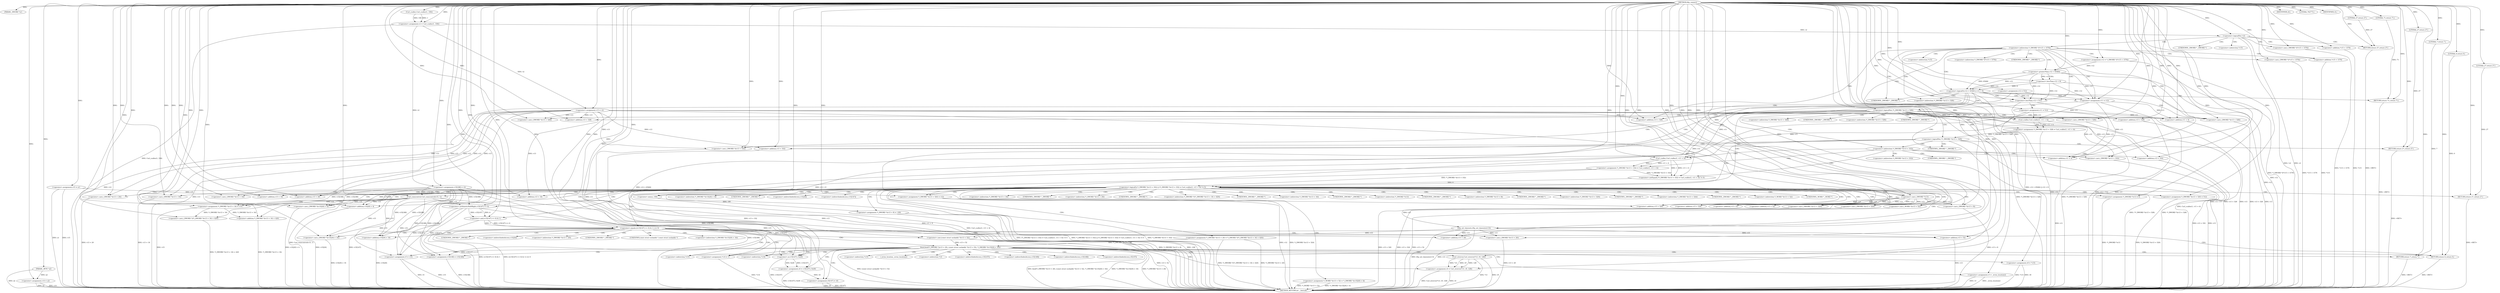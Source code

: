 digraph tftp_connect {  
"1000113" [label = "(METHOD,tftp_connect)" ]
"1000411" [label = "(METHOD_RETURN,int __fastcall)" ]
"1000114" [label = "(PARAM,_DWORD *a1)" ]
"1000115" [label = "(PARAM,_BYTE *a2)" ]
"1000129" [label = "(<operator>.assignment,v15 = a1)" ]
"1000132" [label = "(<operator>.assignment,v14 = a2)" ]
"1000135" [label = "(<operator>.assignment,v12 = 512)" ]
"1000138" [label = "(<operator>.assignment,v2 = Curl_ccalloc(1, 336))" ]
"1000140" [label = "(Curl_ccalloc,Curl_ccalloc(1, 336))" ]
"1000143" [label = "(<operator>.assignment,v15[188] = v2)" ]
"1000148" [label = "(<operator>.assignment,v13 = v2)" ]
"1000152" [label = "(<operator>.logicalNot,!v2)" ]
"1000154" [label = "(RETURN,return 27;,return 27;)" ]
"1000155" [label = "(LITERAL,27,return 27;)" ]
"1000158" [label = "(<operator>.cast,(_DWORD *)(*v15 + 1576))" ]
"1000160" [label = "(<operator>.addition,*v15 + 1576)" ]
"1000165" [label = "(<operator>.assignment,v12 = *(_DWORD *)(*v15 + 1576))" ]
"1000168" [label = "(<operator>.cast,(_DWORD *)(*v15 + 1576))" ]
"1000170" [label = "(<operator>.addition,*v15 + 1576)" ]
"1000175" [label = "(<operator>.logicalOr,v12 > 65464 || v12 < 8)" ]
"1000176" [label = "(<operator>.greaterThan,v12 > 65464)" ]
"1000179" [label = "(<operator>.lessThan,v12 < 8)" ]
"1000182" [label = "(RETURN,return 71;,return 71;)" ]
"1000183" [label = "(LITERAL,71,return 71;)" ]
"1000184" [label = "(<operator>.assignment,v11 = v12)" ]
"1000188" [label = "(<operator>.lessThan,v12 < 512)" ]
"1000191" [label = "(<operator>.assignment,v11 = 512)" ]
"1000195" [label = "(<operator>.logicalNot,!*(_DWORD *)(v13 + 328))" ]
"1000197" [label = "(<operator>.cast,(_DWORD *)(v13 + 328))" ]
"1000199" [label = "(<operator>.addition,v13 + 328)" ]
"1000203" [label = "(<operator>.assignment,*(_DWORD *)(v13 + 328) = Curl_ccalloc(1, v11 + 4))" ]
"1000205" [label = "(<operator>.cast,(_DWORD *)(v13 + 328))" ]
"1000207" [label = "(<operator>.addition,v13 + 328)" ]
"1000210" [label = "(Curl_ccalloc,Curl_ccalloc(1, v11 + 4))" ]
"1000212" [label = "(<operator>.addition,v11 + 4)" ]
"1000216" [label = "(<operator>.logicalNot,!*(_DWORD *)(v13 + 328))" ]
"1000218" [label = "(<operator>.cast,(_DWORD *)(v13 + 328))" ]
"1000220" [label = "(<operator>.addition,v13 + 328)" ]
"1000223" [label = "(RETURN,return 27;,return 27;)" ]
"1000224" [label = "(LITERAL,27,return 27;)" ]
"1000226" [label = "(<operator>.logicalOr,*(_DWORD *)(v13 + 332) || (*(_DWORD *)(v13 + 332) = Curl_ccalloc(1, v11 + 4)) != 0)" ]
"1000228" [label = "(<operator>.cast,(_DWORD *)(v13 + 332))" ]
"1000230" [label = "(<operator>.addition,v13 + 332)" ]
"1000233" [label = "(<operator>.notEquals,(*(_DWORD *)(v13 + 332) = Curl_ccalloc(1, v11 + 4)) != 0)" ]
"1000234" [label = "(<operator>.assignment,*(_DWORD *)(v13 + 332) = Curl_ccalloc(1, v11 + 4))" ]
"1000236" [label = "(<operator>.cast,(_DWORD *)(v13 + 332))" ]
"1000238" [label = "(<operator>.addition,v13 + 332)" ]
"1000241" [label = "(Curl_ccalloc,Curl_ccalloc(1, v11 + 4))" ]
"1000243" [label = "(<operator>.addition,v11 + 4)" ]
"1000248" [label = "(Curl_conncontrol,Curl_conncontrol(v15, 1))" ]
"1000251" [label = "(<operator>.assignment,*(_DWORD *)(v13 + 16) = v15)" ]
"1000253" [label = "(<operator>.cast,(_DWORD *)(v13 + 16))" ]
"1000255" [label = "(<operator>.addition,v13 + 16)" ]
"1000259" [label = "(<operator>.assignment,*(_DWORD *)(v13 + 20) = *(_DWORD *)(*(_DWORD *)(v13 + 16) + 420))" ]
"1000261" [label = "(<operator>.cast,(_DWORD *)(v13 + 20))" ]
"1000263" [label = "(<operator>.addition,v13 + 20)" ]
"1000267" [label = "(<operator>.cast,(_DWORD *)(*(_DWORD *)(v13 + 16) + 420))" ]
"1000269" [label = "(<operator>.addition,*(_DWORD *)(v13 + 16) + 420)" ]
"1000271" [label = "(<operator>.cast,(_DWORD *)(v13 + 16))" ]
"1000273" [label = "(<operator>.addition,v13 + 16)" ]
"1000277" [label = "(<operator>.assignment,*(_DWORD *)v13 = 0)" ]
"1000279" [label = "(<operator>.cast,(_DWORD *)v13)" ]
"1000283" [label = "(<operator>.assignment,*(_DWORD *)(v13 + 8) = -100)" ]
"1000285" [label = "(<operator>.cast,(_DWORD *)(v13 + 8))" ]
"1000287" [label = "(<operator>.addition,v13 + 8)" ]
"1000290" [label = "(<operator>.minus,-100)" ]
"1000292" [label = "(<operator>.assignment,*(_DWORD *)(v13 + 320) = 512)" ]
"1000294" [label = "(<operator>.cast,(_DWORD *)(v13 + 320))" ]
"1000296" [label = "(<operator>.addition,v13 + 320)" ]
"1000300" [label = "(<operator>.assignment,*(_DWORD *)(v13 + 324) = v12)" ]
"1000302" [label = "(<operator>.cast,(_DWORD *)(v13 + 324))" ]
"1000304" [label = "(<operator>.addition,v13 + 324)" ]
"1000308" [label = "(<operator>.assignment,*(_WORD *)(v13 + 52) = *(_DWORD *)(v15[20] + 4))" ]
"1000310" [label = "(<operator>.cast,(_WORD *)(v13 + 52))" ]
"1000312" [label = "(<operator>.addition,v13 + 52)" ]
"1000316" [label = "(<operator>.cast,(_DWORD *)(v15[20] + 4))" ]
"1000318" [label = "(<operator>.addition,v15[20] + 4)" ]
"1000323" [label = "(tftp_set_timeouts,tftp_set_timeouts(v13))" ]
"1000326" [label = "(<operator>.equals,((v15[147] >> 6) & 1) == 0)" ]
"1000327" [label = "(<operator>.and,(v15[147] >> 6) & 1)" ]
"1000328" [label = "(<operator>.arithmeticShiftRight,v15[147] >> 6)" ]
"1000337" [label = "(bind,bind(*(_DWORD *)(v13 + 20), (const struct sockaddr *)(v13 + 52), *(_DWORD *)(v15[20] + 16)))" ]
"1000339" [label = "(<operator>.cast,(_DWORD *)(v13 + 20))" ]
"1000341" [label = "(<operator>.addition,v13 + 20)" ]
"1000344" [label = "(<operator>.cast,(const struct sockaddr *)(v13 + 52))" ]
"1000346" [label = "(<operator>.addition,v13 + 52)" ]
"1000350" [label = "(<operator>.cast,(_DWORD *)(v15[20] + 16))" ]
"1000352" [label = "(<operator>.addition,v15[20] + 16)" ]
"1000358" [label = "(<operator>.assignment,v8 = *v15)" ]
"1000362" [label = "(<operator>.assignment,v3 = _errno_location())" ]
"1000365" [label = "(<operator>.assignment,v4 = Curl_strerror(*v3, v9, 128))" ]
"1000367" [label = "(Curl_strerror,Curl_strerror(*v3, v9, 128))" ]
"1000373" [label = "(IDENTIFIER,v8,)" ]
"1000375" [label = "(LITERAL,762773,)" ]
"1000376" [label = "(IDENTIFIER,v4,)" ]
"1000377" [label = "(RETURN,return 7;,return 7;)" ]
"1000378" [label = "(LITERAL,7,return 7;)" ]
"1000379" [label = "(<operator>.assignment,v5 = v15)" ]
"1000382" [label = "(<operator>.assignment,v6 = v15[147] | 0x40)" ]
"1000384" [label = "(<operator>.or,v15[147] | 0x40)" ]
"1000389" [label = "(<operator>.assignment,v15[148] = v15[148])" ]
"1000396" [label = "(<operator>.assignment,v5[147] = v6)" ]
"1000403" [label = "(<operator>.assignment,*v14 = 1)" ]
"1000407" [label = "(RETURN,return 0;,return 0;)" ]
"1000408" [label = "(LITERAL,0,return 0;)" ]
"1000409" [label = "(RETURN,return 27;,return 27;)" ]
"1000410" [label = "(LITERAL,27,return 27;)" ]
"1000157" [label = "(<operator>.indirection,*(_DWORD *)(*v15 + 1576))" ]
"1000159" [label = "(UNKNOWN,_DWORD *,_DWORD *)" ]
"1000161" [label = "(<operator>.indirection,*v15)" ]
"1000167" [label = "(<operator>.indirection,*(_DWORD *)(*v15 + 1576))" ]
"1000169" [label = "(UNKNOWN,_DWORD *,_DWORD *)" ]
"1000171" [label = "(<operator>.indirection,*v15)" ]
"1000196" [label = "(<operator>.indirection,*(_DWORD *)(v13 + 328))" ]
"1000198" [label = "(UNKNOWN,_DWORD *,_DWORD *)" ]
"1000204" [label = "(<operator>.indirection,*(_DWORD *)(v13 + 328))" ]
"1000206" [label = "(UNKNOWN,_DWORD *,_DWORD *)" ]
"1000217" [label = "(<operator>.indirection,*(_DWORD *)(v13 + 328))" ]
"1000219" [label = "(UNKNOWN,_DWORD *,_DWORD *)" ]
"1000227" [label = "(<operator>.indirection,*(_DWORD *)(v13 + 332))" ]
"1000229" [label = "(UNKNOWN,_DWORD *,_DWORD *)" ]
"1000235" [label = "(<operator>.indirection,*(_DWORD *)(v13 + 332))" ]
"1000237" [label = "(UNKNOWN,_DWORD *,_DWORD *)" ]
"1000252" [label = "(<operator>.indirection,*(_DWORD *)(v13 + 16))" ]
"1000254" [label = "(UNKNOWN,_DWORD *,_DWORD *)" ]
"1000260" [label = "(<operator>.indirection,*(_DWORD *)(v13 + 20))" ]
"1000262" [label = "(UNKNOWN,_DWORD *,_DWORD *)" ]
"1000266" [label = "(<operator>.indirection,*(_DWORD *)(*(_DWORD *)(v13 + 16) + 420))" ]
"1000268" [label = "(UNKNOWN,_DWORD *,_DWORD *)" ]
"1000270" [label = "(<operator>.indirection,*(_DWORD *)(v13 + 16))" ]
"1000272" [label = "(UNKNOWN,_DWORD *,_DWORD *)" ]
"1000278" [label = "(<operator>.indirection,*(_DWORD *)v13)" ]
"1000280" [label = "(UNKNOWN,_DWORD *,_DWORD *)" ]
"1000284" [label = "(<operator>.indirection,*(_DWORD *)(v13 + 8))" ]
"1000286" [label = "(UNKNOWN,_DWORD *,_DWORD *)" ]
"1000293" [label = "(<operator>.indirection,*(_DWORD *)(v13 + 320))" ]
"1000295" [label = "(UNKNOWN,_DWORD *,_DWORD *)" ]
"1000301" [label = "(<operator>.indirection,*(_DWORD *)(v13 + 324))" ]
"1000303" [label = "(UNKNOWN,_DWORD *,_DWORD *)" ]
"1000309" [label = "(<operator>.indirection,*(_WORD *)(v13 + 52))" ]
"1000311" [label = "(UNKNOWN,_WORD *,_WORD *)" ]
"1000315" [label = "(<operator>.indirection,*(_DWORD *)(v15[20] + 4))" ]
"1000317" [label = "(UNKNOWN,_DWORD *,_DWORD *)" ]
"1000319" [label = "(<operator>.indirectIndexAccess,v15[20])" ]
"1000329" [label = "(<operator>.indirectIndexAccess,v15[147])" ]
"1000338" [label = "(<operator>.indirection,*(_DWORD *)(v13 + 20))" ]
"1000340" [label = "(UNKNOWN,_DWORD *,_DWORD *)" ]
"1000345" [label = "(UNKNOWN,const struct sockaddr *,const struct sockaddr *)" ]
"1000349" [label = "(<operator>.indirection,*(_DWORD *)(v15[20] + 16))" ]
"1000351" [label = "(UNKNOWN,_DWORD *,_DWORD *)" ]
"1000353" [label = "(<operator>.indirectIndexAccess,v15[20])" ]
"1000360" [label = "(<operator>.indirection,*v15)" ]
"1000364" [label = "(_errno_location,_errno_location())" ]
"1000368" [label = "(<operator>.indirection,*v3)" ]
"1000385" [label = "(<operator>.indirectIndexAccess,v15[147])" ]
"1000390" [label = "(<operator>.indirectIndexAccess,v15[148])" ]
"1000393" [label = "(<operator>.indirectIndexAccess,v15[148])" ]
"1000397" [label = "(<operator>.indirectIndexAccess,v5[147])" ]
"1000401" [label = "(<operator>.indirection,*v15)" ]
"1000404" [label = "(<operator>.indirection,*v14)" ]
  "1000377" -> "1000411"  [ label = "DDG: <RET>"] 
  "1000409" -> "1000411"  [ label = "DDG: <RET>"] 
  "1000223" -> "1000411"  [ label = "DDG: <RET>"] 
  "1000407" -> "1000411"  [ label = "DDG: <RET>"] 
  "1000182" -> "1000411"  [ label = "DDG: <RET>"] 
  "1000154" -> "1000411"  [ label = "DDG: <RET>"] 
  "1000210" -> "1000411"  [ label = "DDG: v11 + 4"] 
  "1000259" -> "1000411"  [ label = "DDG: *(_DWORD *)(v13 + 20)"] 
  "1000326" -> "1000411"  [ label = "DDG: (v15[147] >> 6) & 1"] 
  "1000165" -> "1000411"  [ label = "DDG: *(_DWORD *)(*v15 + 1576)"] 
  "1000143" -> "1000411"  [ label = "DDG: v15[188]"] 
  "1000135" -> "1000411"  [ label = "DDG: v12"] 
  "1000241" -> "1000411"  [ label = "DDG: v11 + 4"] 
  "1000160" -> "1000411"  [ label = "DDG: *v15"] 
  "1000300" -> "1000411"  [ label = "DDG: v12"] 
  "1000197" -> "1000411"  [ label = "DDG: v13 + 328"] 
  "1000350" -> "1000411"  [ label = "DDG: v15[20] + 16"] 
  "1000188" -> "1000411"  [ label = "DDG: v12"] 
  "1000238" -> "1000411"  [ label = "DDG: v13"] 
  "1000243" -> "1000411"  [ label = "DDG: v11"] 
  "1000337" -> "1000411"  [ label = "DDG: (const struct sockaddr *)(v13 + 52)"] 
  "1000352" -> "1000411"  [ label = "DDG: v15[20]"] 
  "1000318" -> "1000411"  [ label = "DDG: v15[20]"] 
  "1000267" -> "1000411"  [ label = "DDG: *(_DWORD *)(v13 + 16) + 420"] 
  "1000226" -> "1000411"  [ label = "DDG: (*(_DWORD *)(v13 + 332) = Curl_ccalloc(1, v11 + 4)) != 0"] 
  "1000337" -> "1000411"  [ label = "DDG: bind(*(_DWORD *)(v13 + 20), (const struct sockaddr *)(v13 + 52), *(_DWORD *)(v15[20] + 16))"] 
  "1000251" -> "1000411"  [ label = "DDG: v15"] 
  "1000212" -> "1000411"  [ label = "DDG: v11"] 
  "1000228" -> "1000411"  [ label = "DDG: v13 + 332"] 
  "1000323" -> "1000411"  [ label = "DDG: tftp_set_timeouts(v13)"] 
  "1000362" -> "1000411"  [ label = "DDG: _errno_location()"] 
  "1000216" -> "1000411"  [ label = "DDG: *(_DWORD *)(v13 + 328)"] 
  "1000389" -> "1000411"  [ label = "DDG: v15[148]"] 
  "1000283" -> "1000411"  [ label = "DDG: -100"] 
  "1000220" -> "1000411"  [ label = "DDG: v13"] 
  "1000379" -> "1000411"  [ label = "DDG: v5"] 
  "1000152" -> "1000411"  [ label = "DDG: !v2"] 
  "1000132" -> "1000411"  [ label = "DDG: a2"] 
  "1000129" -> "1000411"  [ label = "DDG: v15"] 
  "1000294" -> "1000411"  [ label = "DDG: v13 + 320"] 
  "1000382" -> "1000411"  [ label = "DDG: v15[147] | 0x40"] 
  "1000218" -> "1000411"  [ label = "DDG: v13 + 328"] 
  "1000300" -> "1000411"  [ label = "DDG: *(_DWORD *)(v13 + 324)"] 
  "1000367" -> "1000411"  [ label = "DDG: v9"] 
  "1000269" -> "1000411"  [ label = "DDG: *(_DWORD *)(v13 + 16)"] 
  "1000259" -> "1000411"  [ label = "DDG: *(_DWORD *)(*(_DWORD *)(v13 + 16) + 420)"] 
  "1000396" -> "1000411"  [ label = "DDG: v6"] 
  "1000226" -> "1000411"  [ label = "DDG: *(_DWORD *)(v13 + 332) || (*(_DWORD *)(v13 + 332) = Curl_ccalloc(1, v11 + 4)) != 0"] 
  "1000234" -> "1000411"  [ label = "DDG: Curl_ccalloc(1, v11 + 4)"] 
  "1000132" -> "1000411"  [ label = "DDG: v14"] 
  "1000226" -> "1000411"  [ label = "DDG: *(_DWORD *)(v13 + 332)"] 
  "1000152" -> "1000411"  [ label = "DDG: v2"] 
  "1000367" -> "1000411"  [ label = "DDG: *v3"] 
  "1000339" -> "1000411"  [ label = "DDG: v13 + 20"] 
  "1000148" -> "1000411"  [ label = "DDG: v13"] 
  "1000179" -> "1000411"  [ label = "DDG: v12"] 
  "1000384" -> "1000411"  [ label = "DDG: v15[147]"] 
  "1000115" -> "1000411"  [ label = "DDG: a2"] 
  "1000261" -> "1000411"  [ label = "DDG: v13 + 20"] 
  "1000302" -> "1000411"  [ label = "DDG: v13 + 324"] 
  "1000344" -> "1000411"  [ label = "DDG: v13 + 52"] 
  "1000365" -> "1000411"  [ label = "DDG: Curl_strerror(*v3, v9, 128)"] 
  "1000292" -> "1000411"  [ label = "DDG: *(_DWORD *)(v13 + 320)"] 
  "1000184" -> "1000411"  [ label = "DDG: v11"] 
  "1000358" -> "1000411"  [ label = "DDG: v8"] 
  "1000129" -> "1000411"  [ label = "DDG: a1"] 
  "1000248" -> "1000411"  [ label = "DDG: Curl_conncontrol(v15, 1)"] 
  "1000168" -> "1000411"  [ label = "DDG: *v15 + 1576"] 
  "1000365" -> "1000411"  [ label = "DDG: v4"] 
  "1000230" -> "1000411"  [ label = "DDG: v13"] 
  "1000285" -> "1000411"  [ label = "DDG: v13 + 8"] 
  "1000337" -> "1000411"  [ label = "DDG: *(_DWORD *)(v15[20] + 16)"] 
  "1000170" -> "1000411"  [ label = "DDG: *v15"] 
  "1000188" -> "1000411"  [ label = "DDG: v12 < 512"] 
  "1000308" -> "1000411"  [ label = "DDG: *(_DWORD *)(v15[20] + 4)"] 
  "1000403" -> "1000411"  [ label = "DDG: *v14"] 
  "1000191" -> "1000411"  [ label = "DDG: v11"] 
  "1000327" -> "1000411"  [ label = "DDG: v15[147] >> 6"] 
  "1000328" -> "1000411"  [ label = "DDG: v15[147]"] 
  "1000271" -> "1000411"  [ label = "DDG: v13 + 16"] 
  "1000176" -> "1000411"  [ label = "DDG: v12"] 
  "1000175" -> "1000411"  [ label = "DDG: v12 > 65464"] 
  "1000195" -> "1000411"  [ label = "DDG: *(_DWORD *)(v13 + 328)"] 
  "1000175" -> "1000411"  [ label = "DDG: v12 < 8"] 
  "1000346" -> "1000411"  [ label = "DDG: v13"] 
  "1000138" -> "1000411"  [ label = "DDG: Curl_ccalloc(1, 336)"] 
  "1000277" -> "1000411"  [ label = "DDG: *(_DWORD *)v13"] 
  "1000362" -> "1000411"  [ label = "DDG: v3"] 
  "1000216" -> "1000411"  [ label = "DDG: !*(_DWORD *)(v13 + 328)"] 
  "1000396" -> "1000411"  [ label = "DDG: v5[147]"] 
  "1000203" -> "1000411"  [ label = "DDG: Curl_ccalloc(1, v11 + 4)"] 
  "1000283" -> "1000411"  [ label = "DDG: *(_DWORD *)(v13 + 8)"] 
  "1000236" -> "1000411"  [ label = "DDG: v13 + 332"] 
  "1000158" -> "1000411"  [ label = "DDG: *v15 + 1576"] 
  "1000308" -> "1000411"  [ label = "DDG: *(_WORD *)(v13 + 52)"] 
  "1000195" -> "1000411"  [ label = "DDG: !*(_DWORD *)(v13 + 328)"] 
  "1000316" -> "1000411"  [ label = "DDG: v15[20] + 4"] 
  "1000175" -> "1000411"  [ label = "DDG: v12 > 65464 || v12 < 8"] 
  "1000326" -> "1000411"  [ label = "DDG: ((v15[147] >> 6) & 1) == 0"] 
  "1000379" -> "1000411"  [ label = "DDG: v15"] 
  "1000323" -> "1000411"  [ label = "DDG: v13"] 
  "1000337" -> "1000411"  [ label = "DDG: *(_DWORD *)(v13 + 20)"] 
  "1000310" -> "1000411"  [ label = "DDG: v13 + 52"] 
  "1000358" -> "1000411"  [ label = "DDG: *v15"] 
  "1000113" -> "1000114"  [ label = "DDG: "] 
  "1000113" -> "1000115"  [ label = "DDG: "] 
  "1000113" -> "1000129"  [ label = "DDG: "] 
  "1000115" -> "1000132"  [ label = "DDG: a2"] 
  "1000113" -> "1000132"  [ label = "DDG: "] 
  "1000113" -> "1000135"  [ label = "DDG: "] 
  "1000140" -> "1000138"  [ label = "DDG: 1"] 
  "1000140" -> "1000138"  [ label = "DDG: 336"] 
  "1000113" -> "1000138"  [ label = "DDG: "] 
  "1000113" -> "1000140"  [ label = "DDG: "] 
  "1000138" -> "1000143"  [ label = "DDG: v2"] 
  "1000113" -> "1000143"  [ label = "DDG: "] 
  "1000113" -> "1000148"  [ label = "DDG: "] 
  "1000138" -> "1000148"  [ label = "DDG: v2"] 
  "1000113" -> "1000152"  [ label = "DDG: "] 
  "1000138" -> "1000152"  [ label = "DDG: v2"] 
  "1000155" -> "1000154"  [ label = "DDG: 27"] 
  "1000113" -> "1000154"  [ label = "DDG: "] 
  "1000113" -> "1000155"  [ label = "DDG: "] 
  "1000113" -> "1000158"  [ label = "DDG: "] 
  "1000113" -> "1000160"  [ label = "DDG: "] 
  "1000113" -> "1000165"  [ label = "DDG: "] 
  "1000113" -> "1000168"  [ label = "DDG: "] 
  "1000113" -> "1000170"  [ label = "DDG: "] 
  "1000176" -> "1000175"  [ label = "DDG: v12"] 
  "1000176" -> "1000175"  [ label = "DDG: 65464"] 
  "1000165" -> "1000176"  [ label = "DDG: v12"] 
  "1000113" -> "1000176"  [ label = "DDG: "] 
  "1000179" -> "1000175"  [ label = "DDG: v12"] 
  "1000179" -> "1000175"  [ label = "DDG: 8"] 
  "1000176" -> "1000179"  [ label = "DDG: v12"] 
  "1000113" -> "1000179"  [ label = "DDG: "] 
  "1000183" -> "1000182"  [ label = "DDG: 71"] 
  "1000113" -> "1000182"  [ label = "DDG: "] 
  "1000113" -> "1000183"  [ label = "DDG: "] 
  "1000135" -> "1000184"  [ label = "DDG: v12"] 
  "1000179" -> "1000184"  [ label = "DDG: v12"] 
  "1000176" -> "1000184"  [ label = "DDG: v12"] 
  "1000113" -> "1000184"  [ label = "DDG: "] 
  "1000113" -> "1000188"  [ label = "DDG: "] 
  "1000135" -> "1000188"  [ label = "DDG: v12"] 
  "1000179" -> "1000188"  [ label = "DDG: v12"] 
  "1000176" -> "1000188"  [ label = "DDG: v12"] 
  "1000113" -> "1000191"  [ label = "DDG: "] 
  "1000148" -> "1000197"  [ label = "DDG: v13"] 
  "1000113" -> "1000197"  [ label = "DDG: "] 
  "1000148" -> "1000199"  [ label = "DDG: v13"] 
  "1000113" -> "1000199"  [ label = "DDG: "] 
  "1000210" -> "1000203"  [ label = "DDG: 1"] 
  "1000210" -> "1000203"  [ label = "DDG: v11 + 4"] 
  "1000113" -> "1000205"  [ label = "DDG: "] 
  "1000148" -> "1000205"  [ label = "DDG: v13"] 
  "1000113" -> "1000207"  [ label = "DDG: "] 
  "1000148" -> "1000207"  [ label = "DDG: v13"] 
  "1000113" -> "1000210"  [ label = "DDG: "] 
  "1000184" -> "1000210"  [ label = "DDG: v11"] 
  "1000191" -> "1000210"  [ label = "DDG: v11"] 
  "1000184" -> "1000212"  [ label = "DDG: v11"] 
  "1000191" -> "1000212"  [ label = "DDG: v11"] 
  "1000113" -> "1000212"  [ label = "DDG: "] 
  "1000203" -> "1000216"  [ label = "DDG: *(_DWORD *)(v13 + 328)"] 
  "1000113" -> "1000218"  [ label = "DDG: "] 
  "1000148" -> "1000218"  [ label = "DDG: v13"] 
  "1000113" -> "1000220"  [ label = "DDG: "] 
  "1000148" -> "1000220"  [ label = "DDG: v13"] 
  "1000224" -> "1000223"  [ label = "DDG: 27"] 
  "1000113" -> "1000223"  [ label = "DDG: "] 
  "1000113" -> "1000224"  [ label = "DDG: "] 
  "1000234" -> "1000226"  [ label = "DDG: *(_DWORD *)(v13 + 332)"] 
  "1000113" -> "1000228"  [ label = "DDG: "] 
  "1000148" -> "1000228"  [ label = "DDG: v13"] 
  "1000113" -> "1000230"  [ label = "DDG: "] 
  "1000148" -> "1000230"  [ label = "DDG: v13"] 
  "1000233" -> "1000226"  [ label = "DDG: 0"] 
  "1000234" -> "1000233"  [ label = "DDG: *(_DWORD *)(v13 + 332)"] 
  "1000241" -> "1000233"  [ label = "DDG: 1"] 
  "1000241" -> "1000233"  [ label = "DDG: v11 + 4"] 
  "1000113" -> "1000236"  [ label = "DDG: "] 
  "1000148" -> "1000236"  [ label = "DDG: v13"] 
  "1000113" -> "1000238"  [ label = "DDG: "] 
  "1000148" -> "1000238"  [ label = "DDG: v13"] 
  "1000241" -> "1000234"  [ label = "DDG: 1"] 
  "1000241" -> "1000234"  [ label = "DDG: v11 + 4"] 
  "1000113" -> "1000241"  [ label = "DDG: "] 
  "1000184" -> "1000241"  [ label = "DDG: v11"] 
  "1000191" -> "1000241"  [ label = "DDG: v11"] 
  "1000184" -> "1000243"  [ label = "DDG: v11"] 
  "1000191" -> "1000243"  [ label = "DDG: v11"] 
  "1000113" -> "1000243"  [ label = "DDG: "] 
  "1000113" -> "1000233"  [ label = "DDG: "] 
  "1000143" -> "1000248"  [ label = "DDG: v15[188]"] 
  "1000129" -> "1000248"  [ label = "DDG: v15"] 
  "1000113" -> "1000248"  [ label = "DDG: "] 
  "1000143" -> "1000251"  [ label = "DDG: v15[188]"] 
  "1000248" -> "1000251"  [ label = "DDG: v15"] 
  "1000113" -> "1000251"  [ label = "DDG: "] 
  "1000113" -> "1000253"  [ label = "DDG: "] 
  "1000148" -> "1000253"  [ label = "DDG: v13"] 
  "1000113" -> "1000255"  [ label = "DDG: "] 
  "1000148" -> "1000255"  [ label = "DDG: v13"] 
  "1000113" -> "1000261"  [ label = "DDG: "] 
  "1000148" -> "1000261"  [ label = "DDG: v13"] 
  "1000113" -> "1000263"  [ label = "DDG: "] 
  "1000148" -> "1000263"  [ label = "DDG: v13"] 
  "1000251" -> "1000267"  [ label = "DDG: *(_DWORD *)(v13 + 16)"] 
  "1000113" -> "1000267"  [ label = "DDG: "] 
  "1000251" -> "1000269"  [ label = "DDG: *(_DWORD *)(v13 + 16)"] 
  "1000113" -> "1000271"  [ label = "DDG: "] 
  "1000148" -> "1000271"  [ label = "DDG: v13"] 
  "1000113" -> "1000273"  [ label = "DDG: "] 
  "1000148" -> "1000273"  [ label = "DDG: v13"] 
  "1000113" -> "1000269"  [ label = "DDG: "] 
  "1000113" -> "1000277"  [ label = "DDG: "] 
  "1000113" -> "1000279"  [ label = "DDG: "] 
  "1000148" -> "1000279"  [ label = "DDG: v13"] 
  "1000290" -> "1000283"  [ label = "DDG: 100"] 
  "1000279" -> "1000285"  [ label = "DDG: v13"] 
  "1000113" -> "1000285"  [ label = "DDG: "] 
  "1000279" -> "1000287"  [ label = "DDG: v13"] 
  "1000113" -> "1000287"  [ label = "DDG: "] 
  "1000113" -> "1000290"  [ label = "DDG: "] 
  "1000113" -> "1000292"  [ label = "DDG: "] 
  "1000113" -> "1000294"  [ label = "DDG: "] 
  "1000279" -> "1000294"  [ label = "DDG: v13"] 
  "1000113" -> "1000296"  [ label = "DDG: "] 
  "1000279" -> "1000296"  [ label = "DDG: v13"] 
  "1000188" -> "1000300"  [ label = "DDG: v12"] 
  "1000113" -> "1000300"  [ label = "DDG: "] 
  "1000113" -> "1000302"  [ label = "DDG: "] 
  "1000279" -> "1000302"  [ label = "DDG: v13"] 
  "1000113" -> "1000304"  [ label = "DDG: "] 
  "1000279" -> "1000304"  [ label = "DDG: v13"] 
  "1000113" -> "1000310"  [ label = "DDG: "] 
  "1000279" -> "1000310"  [ label = "DDG: v13"] 
  "1000113" -> "1000312"  [ label = "DDG: "] 
  "1000279" -> "1000312"  [ label = "DDG: v13"] 
  "1000143" -> "1000316"  [ label = "DDG: v15[188]"] 
  "1000248" -> "1000316"  [ label = "DDG: v15"] 
  "1000113" -> "1000316"  [ label = "DDG: "] 
  "1000143" -> "1000318"  [ label = "DDG: v15[188]"] 
  "1000248" -> "1000318"  [ label = "DDG: v15"] 
  "1000113" -> "1000318"  [ label = "DDG: "] 
  "1000113" -> "1000323"  [ label = "DDG: "] 
  "1000279" -> "1000323"  [ label = "DDG: v13"] 
  "1000327" -> "1000326"  [ label = "DDG: v15[147] >> 6"] 
  "1000327" -> "1000326"  [ label = "DDG: 1"] 
  "1000328" -> "1000327"  [ label = "DDG: v15[147]"] 
  "1000328" -> "1000327"  [ label = "DDG: 6"] 
  "1000143" -> "1000328"  [ label = "DDG: v15[188]"] 
  "1000248" -> "1000328"  [ label = "DDG: v15"] 
  "1000113" -> "1000328"  [ label = "DDG: "] 
  "1000113" -> "1000327"  [ label = "DDG: "] 
  "1000113" -> "1000326"  [ label = "DDG: "] 
  "1000259" -> "1000337"  [ label = "DDG: *(_DWORD *)(v13 + 20)"] 
  "1000323" -> "1000339"  [ label = "DDG: v13"] 
  "1000113" -> "1000339"  [ label = "DDG: "] 
  "1000323" -> "1000341"  [ label = "DDG: v13"] 
  "1000113" -> "1000341"  [ label = "DDG: "] 
  "1000344" -> "1000337"  [ label = "DDG: v13 + 52"] 
  "1000113" -> "1000344"  [ label = "DDG: "] 
  "1000323" -> "1000344"  [ label = "DDG: v13"] 
  "1000113" -> "1000346"  [ label = "DDG: "] 
  "1000323" -> "1000346"  [ label = "DDG: v13"] 
  "1000143" -> "1000350"  [ label = "DDG: v15[188]"] 
  "1000248" -> "1000350"  [ label = "DDG: v15"] 
  "1000113" -> "1000350"  [ label = "DDG: "] 
  "1000143" -> "1000352"  [ label = "DDG: v15[188]"] 
  "1000248" -> "1000352"  [ label = "DDG: v15"] 
  "1000113" -> "1000352"  [ label = "DDG: "] 
  "1000113" -> "1000358"  [ label = "DDG: "] 
  "1000113" -> "1000362"  [ label = "DDG: "] 
  "1000367" -> "1000365"  [ label = "DDG: *v3"] 
  "1000367" -> "1000365"  [ label = "DDG: v9"] 
  "1000367" -> "1000365"  [ label = "DDG: 128"] 
  "1000113" -> "1000365"  [ label = "DDG: "] 
  "1000113" -> "1000367"  [ label = "DDG: "] 
  "1000113" -> "1000373"  [ label = "DDG: "] 
  "1000113" -> "1000375"  [ label = "DDG: "] 
  "1000113" -> "1000376"  [ label = "DDG: "] 
  "1000378" -> "1000377"  [ label = "DDG: 7"] 
  "1000113" -> "1000377"  [ label = "DDG: "] 
  "1000113" -> "1000378"  [ label = "DDG: "] 
  "1000143" -> "1000379"  [ label = "DDG: v15[188]"] 
  "1000328" -> "1000379"  [ label = "DDG: v15[147]"] 
  "1000113" -> "1000379"  [ label = "DDG: "] 
  "1000248" -> "1000379"  [ label = "DDG: v15"] 
  "1000384" -> "1000382"  [ label = "DDG: v15[147]"] 
  "1000384" -> "1000382"  [ label = "DDG: 0x40"] 
  "1000113" -> "1000382"  [ label = "DDG: "] 
  "1000328" -> "1000384"  [ label = "DDG: v15[147]"] 
  "1000143" -> "1000384"  [ label = "DDG: v15[188]"] 
  "1000113" -> "1000384"  [ label = "DDG: "] 
  "1000248" -> "1000384"  [ label = "DDG: v15"] 
  "1000143" -> "1000389"  [ label = "DDG: v15[188]"] 
  "1000328" -> "1000389"  [ label = "DDG: v15[147]"] 
  "1000113" -> "1000389"  [ label = "DDG: "] 
  "1000248" -> "1000389"  [ label = "DDG: v15"] 
  "1000382" -> "1000396"  [ label = "DDG: v6"] 
  "1000113" -> "1000396"  [ label = "DDG: "] 
  "1000113" -> "1000403"  [ label = "DDG: "] 
  "1000408" -> "1000407"  [ label = "DDG: 0"] 
  "1000113" -> "1000407"  [ label = "DDG: "] 
  "1000113" -> "1000408"  [ label = "DDG: "] 
  "1000410" -> "1000409"  [ label = "DDG: 27"] 
  "1000113" -> "1000409"  [ label = "DDG: "] 
  "1000113" -> "1000410"  [ label = "DDG: "] 
  "1000152" -> "1000160"  [ label = "CDG: "] 
  "1000152" -> "1000159"  [ label = "CDG: "] 
  "1000152" -> "1000158"  [ label = "CDG: "] 
  "1000152" -> "1000157"  [ label = "CDG: "] 
  "1000152" -> "1000154"  [ label = "CDG: "] 
  "1000152" -> "1000161"  [ label = "CDG: "] 
  "1000157" -> "1000176"  [ label = "CDG: "] 
  "1000157" -> "1000175"  [ label = "CDG: "] 
  "1000157" -> "1000171"  [ label = "CDG: "] 
  "1000157" -> "1000170"  [ label = "CDG: "] 
  "1000157" -> "1000169"  [ label = "CDG: "] 
  "1000157" -> "1000168"  [ label = "CDG: "] 
  "1000157" -> "1000167"  [ label = "CDG: "] 
  "1000157" -> "1000165"  [ label = "CDG: "] 
  "1000157" -> "1000188"  [ label = "CDG: "] 
  "1000157" -> "1000184"  [ label = "CDG: "] 
  "1000157" -> "1000199"  [ label = "CDG: "] 
  "1000157" -> "1000198"  [ label = "CDG: "] 
  "1000157" -> "1000197"  [ label = "CDG: "] 
  "1000157" -> "1000196"  [ label = "CDG: "] 
  "1000157" -> "1000195"  [ label = "CDG: "] 
  "1000175" -> "1000188"  [ label = "CDG: "] 
  "1000175" -> "1000184"  [ label = "CDG: "] 
  "1000175" -> "1000182"  [ label = "CDG: "] 
  "1000175" -> "1000199"  [ label = "CDG: "] 
  "1000175" -> "1000198"  [ label = "CDG: "] 
  "1000175" -> "1000197"  [ label = "CDG: "] 
  "1000175" -> "1000196"  [ label = "CDG: "] 
  "1000175" -> "1000195"  [ label = "CDG: "] 
  "1000176" -> "1000179"  [ label = "CDG: "] 
  "1000188" -> "1000191"  [ label = "CDG: "] 
  "1000195" -> "1000207"  [ label = "CDG: "] 
  "1000195" -> "1000206"  [ label = "CDG: "] 
  "1000195" -> "1000205"  [ label = "CDG: "] 
  "1000195" -> "1000204"  [ label = "CDG: "] 
  "1000195" -> "1000203"  [ label = "CDG: "] 
  "1000195" -> "1000220"  [ label = "CDG: "] 
  "1000195" -> "1000219"  [ label = "CDG: "] 
  "1000195" -> "1000218"  [ label = "CDG: "] 
  "1000195" -> "1000217"  [ label = "CDG: "] 
  "1000195" -> "1000216"  [ label = "CDG: "] 
  "1000195" -> "1000212"  [ label = "CDG: "] 
  "1000195" -> "1000210"  [ label = "CDG: "] 
  "1000195" -> "1000230"  [ label = "CDG: "] 
  "1000195" -> "1000229"  [ label = "CDG: "] 
  "1000195" -> "1000228"  [ label = "CDG: "] 
  "1000195" -> "1000227"  [ label = "CDG: "] 
  "1000195" -> "1000226"  [ label = "CDG: "] 
  "1000216" -> "1000223"  [ label = "CDG: "] 
  "1000216" -> "1000230"  [ label = "CDG: "] 
  "1000216" -> "1000229"  [ label = "CDG: "] 
  "1000216" -> "1000228"  [ label = "CDG: "] 
  "1000216" -> "1000227"  [ label = "CDG: "] 
  "1000216" -> "1000226"  [ label = "CDG: "] 
  "1000226" -> "1000255"  [ label = "CDG: "] 
  "1000226" -> "1000254"  [ label = "CDG: "] 
  "1000226" -> "1000253"  [ label = "CDG: "] 
  "1000226" -> "1000252"  [ label = "CDG: "] 
  "1000226" -> "1000251"  [ label = "CDG: "] 
  "1000226" -> "1000248"  [ label = "CDG: "] 
  "1000226" -> "1000272"  [ label = "CDG: "] 
  "1000226" -> "1000271"  [ label = "CDG: "] 
  "1000226" -> "1000270"  [ label = "CDG: "] 
  "1000226" -> "1000269"  [ label = "CDG: "] 
  "1000226" -> "1000268"  [ label = "CDG: "] 
  "1000226" -> "1000267"  [ label = "CDG: "] 
  "1000226" -> "1000266"  [ label = "CDG: "] 
  "1000226" -> "1000263"  [ label = "CDG: "] 
  "1000226" -> "1000262"  [ label = "CDG: "] 
  "1000226" -> "1000261"  [ label = "CDG: "] 
  "1000226" -> "1000260"  [ label = "CDG: "] 
  "1000226" -> "1000259"  [ label = "CDG: "] 
  "1000226" -> "1000287"  [ label = "CDG: "] 
  "1000226" -> "1000286"  [ label = "CDG: "] 
  "1000226" -> "1000285"  [ label = "CDG: "] 
  "1000226" -> "1000284"  [ label = "CDG: "] 
  "1000226" -> "1000283"  [ label = "CDG: "] 
  "1000226" -> "1000280"  [ label = "CDG: "] 
  "1000226" -> "1000279"  [ label = "CDG: "] 
  "1000226" -> "1000278"  [ label = "CDG: "] 
  "1000226" -> "1000277"  [ label = "CDG: "] 
  "1000226" -> "1000273"  [ label = "CDG: "] 
  "1000226" -> "1000304"  [ label = "CDG: "] 
  "1000226" -> "1000303"  [ label = "CDG: "] 
  "1000226" -> "1000302"  [ label = "CDG: "] 
  "1000226" -> "1000301"  [ label = "CDG: "] 
  "1000226" -> "1000300"  [ label = "CDG: "] 
  "1000226" -> "1000296"  [ label = "CDG: "] 
  "1000226" -> "1000295"  [ label = "CDG: "] 
  "1000226" -> "1000294"  [ label = "CDG: "] 
  "1000226" -> "1000293"  [ label = "CDG: "] 
  "1000226" -> "1000292"  [ label = "CDG: "] 
  "1000226" -> "1000290"  [ label = "CDG: "] 
  "1000226" -> "1000319"  [ label = "CDG: "] 
  "1000226" -> "1000318"  [ label = "CDG: "] 
  "1000226" -> "1000317"  [ label = "CDG: "] 
  "1000226" -> "1000316"  [ label = "CDG: "] 
  "1000226" -> "1000315"  [ label = "CDG: "] 
  "1000226" -> "1000312"  [ label = "CDG: "] 
  "1000226" -> "1000311"  [ label = "CDG: "] 
  "1000226" -> "1000310"  [ label = "CDG: "] 
  "1000226" -> "1000309"  [ label = "CDG: "] 
  "1000226" -> "1000308"  [ label = "CDG: "] 
  "1000226" -> "1000329"  [ label = "CDG: "] 
  "1000226" -> "1000328"  [ label = "CDG: "] 
  "1000226" -> "1000327"  [ label = "CDG: "] 
  "1000226" -> "1000326"  [ label = "CDG: "] 
  "1000226" -> "1000323"  [ label = "CDG: "] 
  "1000226" -> "1000409"  [ label = "CDG: "] 
  "1000227" -> "1000238"  [ label = "CDG: "] 
  "1000227" -> "1000237"  [ label = "CDG: "] 
  "1000227" -> "1000236"  [ label = "CDG: "] 
  "1000227" -> "1000235"  [ label = "CDG: "] 
  "1000227" -> "1000234"  [ label = "CDG: "] 
  "1000227" -> "1000233"  [ label = "CDG: "] 
  "1000227" -> "1000243"  [ label = "CDG: "] 
  "1000227" -> "1000241"  [ label = "CDG: "] 
  "1000326" -> "1000352"  [ label = "CDG: "] 
  "1000326" -> "1000351"  [ label = "CDG: "] 
  "1000326" -> "1000350"  [ label = "CDG: "] 
  "1000326" -> "1000349"  [ label = "CDG: "] 
  "1000326" -> "1000346"  [ label = "CDG: "] 
  "1000326" -> "1000345"  [ label = "CDG: "] 
  "1000326" -> "1000344"  [ label = "CDG: "] 
  "1000326" -> "1000341"  [ label = "CDG: "] 
  "1000326" -> "1000340"  [ label = "CDG: "] 
  "1000326" -> "1000339"  [ label = "CDG: "] 
  "1000326" -> "1000338"  [ label = "CDG: "] 
  "1000326" -> "1000337"  [ label = "CDG: "] 
  "1000326" -> "1000353"  [ label = "CDG: "] 
  "1000326" -> "1000407"  [ label = "CDG: "] 
  "1000326" -> "1000404"  [ label = "CDG: "] 
  "1000326" -> "1000403"  [ label = "CDG: "] 
  "1000326" -> "1000401"  [ label = "CDG: "] 
  "1000337" -> "1000368"  [ label = "CDG: "] 
  "1000337" -> "1000367"  [ label = "CDG: "] 
  "1000337" -> "1000365"  [ label = "CDG: "] 
  "1000337" -> "1000364"  [ label = "CDG: "] 
  "1000337" -> "1000362"  [ label = "CDG: "] 
  "1000337" -> "1000360"  [ label = "CDG: "] 
  "1000337" -> "1000358"  [ label = "CDG: "] 
  "1000337" -> "1000384"  [ label = "CDG: "] 
  "1000337" -> "1000382"  [ label = "CDG: "] 
  "1000337" -> "1000379"  [ label = "CDG: "] 
  "1000337" -> "1000377"  [ label = "CDG: "] 
  "1000337" -> "1000397"  [ label = "CDG: "] 
  "1000337" -> "1000396"  [ label = "CDG: "] 
  "1000337" -> "1000393"  [ label = "CDG: "] 
  "1000337" -> "1000390"  [ label = "CDG: "] 
  "1000337" -> "1000389"  [ label = "CDG: "] 
  "1000337" -> "1000385"  [ label = "CDG: "] 
  "1000337" -> "1000407"  [ label = "CDG: "] 
  "1000337" -> "1000404"  [ label = "CDG: "] 
  "1000337" -> "1000403"  [ label = "CDG: "] 
  "1000337" -> "1000401"  [ label = "CDG: "] 
}
